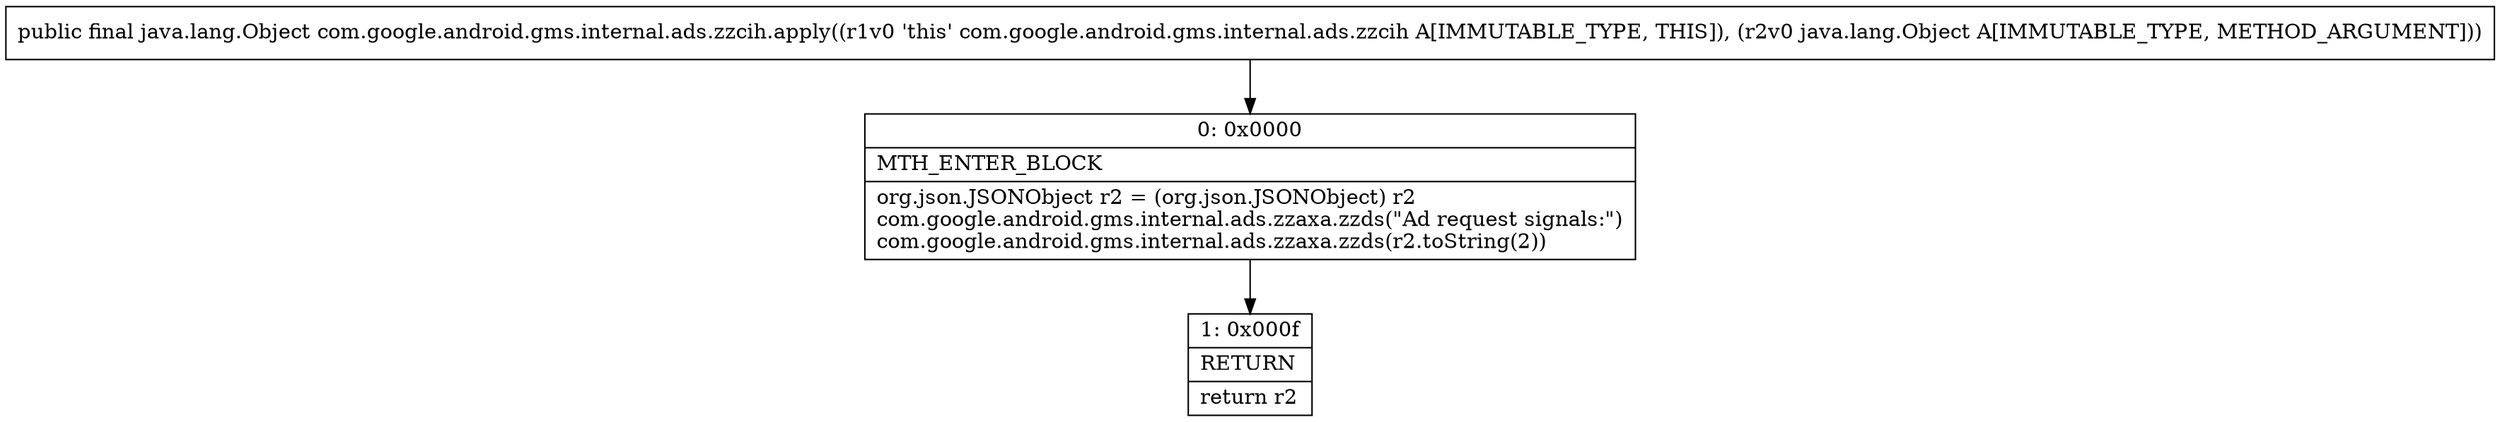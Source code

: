digraph "CFG forcom.google.android.gms.internal.ads.zzcih.apply(Ljava\/lang\/Object;)Ljava\/lang\/Object;" {
Node_0 [shape=record,label="{0\:\ 0x0000|MTH_ENTER_BLOCK\l|org.json.JSONObject r2 = (org.json.JSONObject) r2\lcom.google.android.gms.internal.ads.zzaxa.zzds(\"Ad request signals:\")\lcom.google.android.gms.internal.ads.zzaxa.zzds(r2.toString(2))\l}"];
Node_1 [shape=record,label="{1\:\ 0x000f|RETURN\l|return r2\l}"];
MethodNode[shape=record,label="{public final java.lang.Object com.google.android.gms.internal.ads.zzcih.apply((r1v0 'this' com.google.android.gms.internal.ads.zzcih A[IMMUTABLE_TYPE, THIS]), (r2v0 java.lang.Object A[IMMUTABLE_TYPE, METHOD_ARGUMENT])) }"];
MethodNode -> Node_0;
Node_0 -> Node_1;
}

